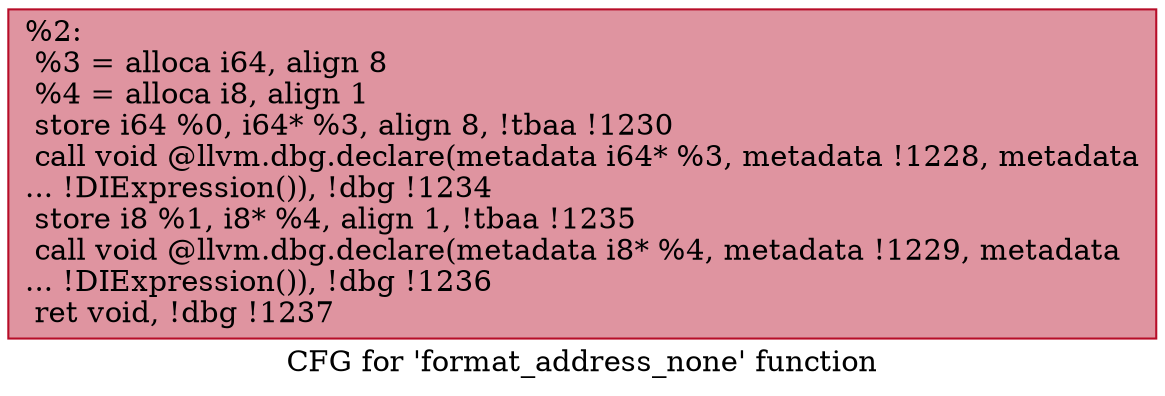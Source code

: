 digraph "CFG for 'format_address_none' function" {
	label="CFG for 'format_address_none' function";

	Node0x8e7100 [shape=record,color="#b70d28ff", style=filled, fillcolor="#b70d2870",label="{%2:\l  %3 = alloca i64, align 8\l  %4 = alloca i8, align 1\l  store i64 %0, i64* %3, align 8, !tbaa !1230\l  call void @llvm.dbg.declare(metadata i64* %3, metadata !1228, metadata\l... !DIExpression()), !dbg !1234\l  store i8 %1, i8* %4, align 1, !tbaa !1235\l  call void @llvm.dbg.declare(metadata i8* %4, metadata !1229, metadata\l... !DIExpression()), !dbg !1236\l  ret void, !dbg !1237\l}"];
}

